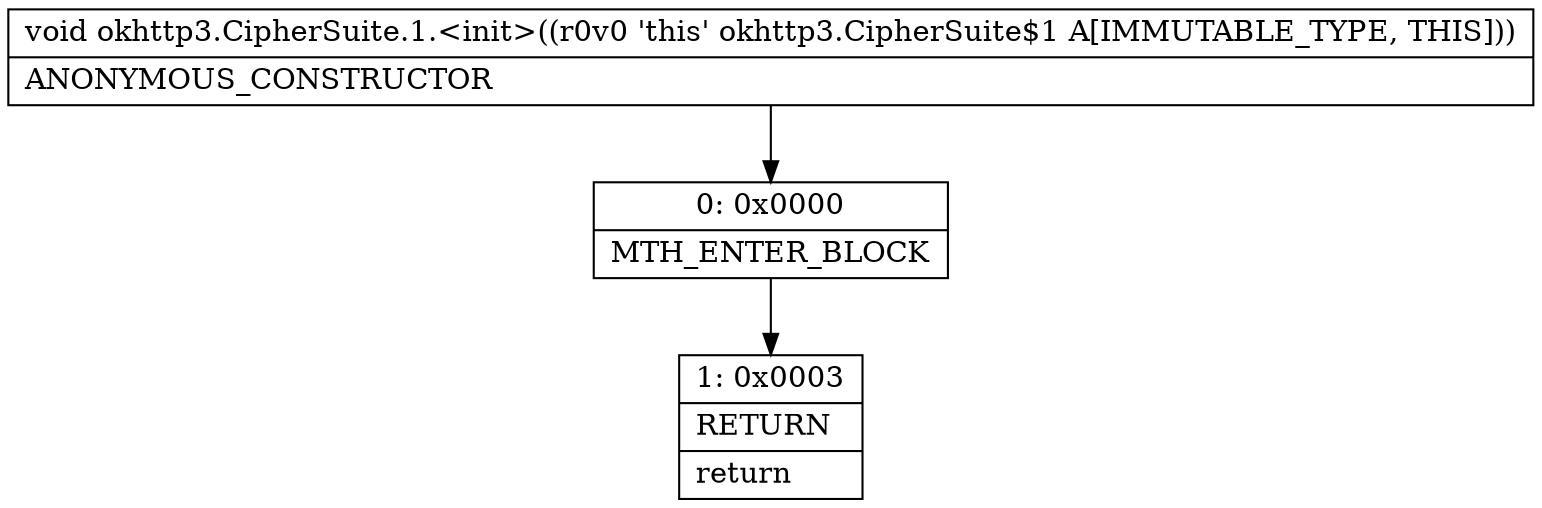digraph "CFG forokhttp3.CipherSuite.1.\<init\>()V" {
Node_0 [shape=record,label="{0\:\ 0x0000|MTH_ENTER_BLOCK\l}"];
Node_1 [shape=record,label="{1\:\ 0x0003|RETURN\l|return\l}"];
MethodNode[shape=record,label="{void okhttp3.CipherSuite.1.\<init\>((r0v0 'this' okhttp3.CipherSuite$1 A[IMMUTABLE_TYPE, THIS]))  | ANONYMOUS_CONSTRUCTOR\l}"];
MethodNode -> Node_0;
Node_0 -> Node_1;
}

